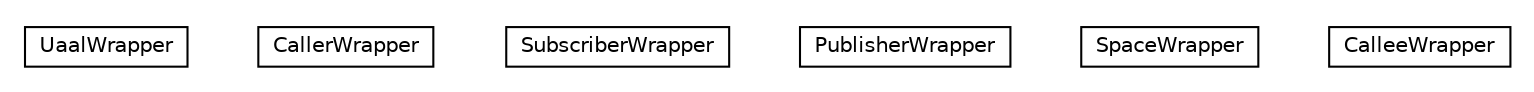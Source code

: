 #!/usr/local/bin/dot
#
# Class diagram 
# Generated by UMLGraph version R5_6-24-gf6e263 (http://www.umlgraph.org/)
#

digraph G {
	edge [fontname="Helvetica",fontsize=10,labelfontname="Helvetica",labelfontsize=10];
	node [fontname="Helvetica",fontsize=10,shape=plaintext];
	nodesep=0.25;
	ranksep=0.5;
	// org.universAAL.ri.rest.manager.wrappers.UaalWrapper
	c6657 [label=<<table title="org.universAAL.ri.rest.manager.wrappers.UaalWrapper" border="0" cellborder="1" cellspacing="0" cellpadding="2" port="p" href="./UaalWrapper.html">
		<tr><td><table border="0" cellspacing="0" cellpadding="1">
<tr><td align="center" balign="center"> UaalWrapper </td></tr>
		</table></td></tr>
		</table>>, URL="./UaalWrapper.html", fontname="Helvetica", fontcolor="black", fontsize=10.0];
	// org.universAAL.ri.rest.manager.wrappers.CallerWrapper
	c6658 [label=<<table title="org.universAAL.ri.rest.manager.wrappers.CallerWrapper" border="0" cellborder="1" cellspacing="0" cellpadding="2" port="p" href="./CallerWrapper.html">
		<tr><td><table border="0" cellspacing="0" cellpadding="1">
<tr><td align="center" balign="center"> CallerWrapper </td></tr>
		</table></td></tr>
		</table>>, URL="./CallerWrapper.html", fontname="Helvetica", fontcolor="black", fontsize=10.0];
	// org.universAAL.ri.rest.manager.wrappers.SubscriberWrapper
	c6659 [label=<<table title="org.universAAL.ri.rest.manager.wrappers.SubscriberWrapper" border="0" cellborder="1" cellspacing="0" cellpadding="2" port="p" href="./SubscriberWrapper.html">
		<tr><td><table border="0" cellspacing="0" cellpadding="1">
<tr><td align="center" balign="center"> SubscriberWrapper </td></tr>
		</table></td></tr>
		</table>>, URL="./SubscriberWrapper.html", fontname="Helvetica", fontcolor="black", fontsize=10.0];
	// org.universAAL.ri.rest.manager.wrappers.PublisherWrapper
	c6660 [label=<<table title="org.universAAL.ri.rest.manager.wrappers.PublisherWrapper" border="0" cellborder="1" cellspacing="0" cellpadding="2" port="p" href="./PublisherWrapper.html">
		<tr><td><table border="0" cellspacing="0" cellpadding="1">
<tr><td align="center" balign="center"> PublisherWrapper </td></tr>
		</table></td></tr>
		</table>>, URL="./PublisherWrapper.html", fontname="Helvetica", fontcolor="black", fontsize=10.0];
	// org.universAAL.ri.rest.manager.wrappers.SpaceWrapper
	c6661 [label=<<table title="org.universAAL.ri.rest.manager.wrappers.SpaceWrapper" border="0" cellborder="1" cellspacing="0" cellpadding="2" port="p" href="./SpaceWrapper.html">
		<tr><td><table border="0" cellspacing="0" cellpadding="1">
<tr><td align="center" balign="center"> SpaceWrapper </td></tr>
		</table></td></tr>
		</table>>, URL="./SpaceWrapper.html", fontname="Helvetica", fontcolor="black", fontsize=10.0];
	// org.universAAL.ri.rest.manager.wrappers.CalleeWrapper
	c6662 [label=<<table title="org.universAAL.ri.rest.manager.wrappers.CalleeWrapper" border="0" cellborder="1" cellspacing="0" cellpadding="2" port="p" href="./CalleeWrapper.html">
		<tr><td><table border="0" cellspacing="0" cellpadding="1">
<tr><td align="center" balign="center"> CalleeWrapper </td></tr>
		</table></td></tr>
		</table>>, URL="./CalleeWrapper.html", fontname="Helvetica", fontcolor="black", fontsize=10.0];
}


